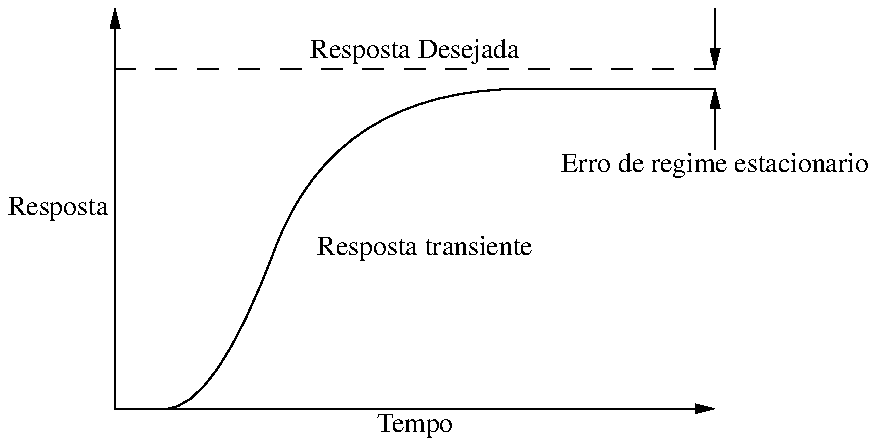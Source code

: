 .PS
BASE: box ht 2 wid 3 invisible
line from BASE.sw to BASE.nw -> "Resposta " rjust
line from BASE.sw to BASE.se -> "Tempo" below
move to BASE.w
ENTRADA: box ht 1.4 wid 3 invisible
line from ENTRADA.nw to ENTRADA.ne dashed 0.1 "Resposta Desejada" above

move to BASE.sw

line right 0.5 then up 1.6 right 0.6 then right 2 invisible "Resposta transiente"
CURVA: spline from start of last line \
	right 0.5 then up 1.6 right 0.6 then right 1.9

line -> from BASE.ne to ENTRADA.ne
ERRO: line <- from CURVA.end to CURVA.end down 0.3 
"Erro de regime estacionario" at ERRO.s below


.PE
